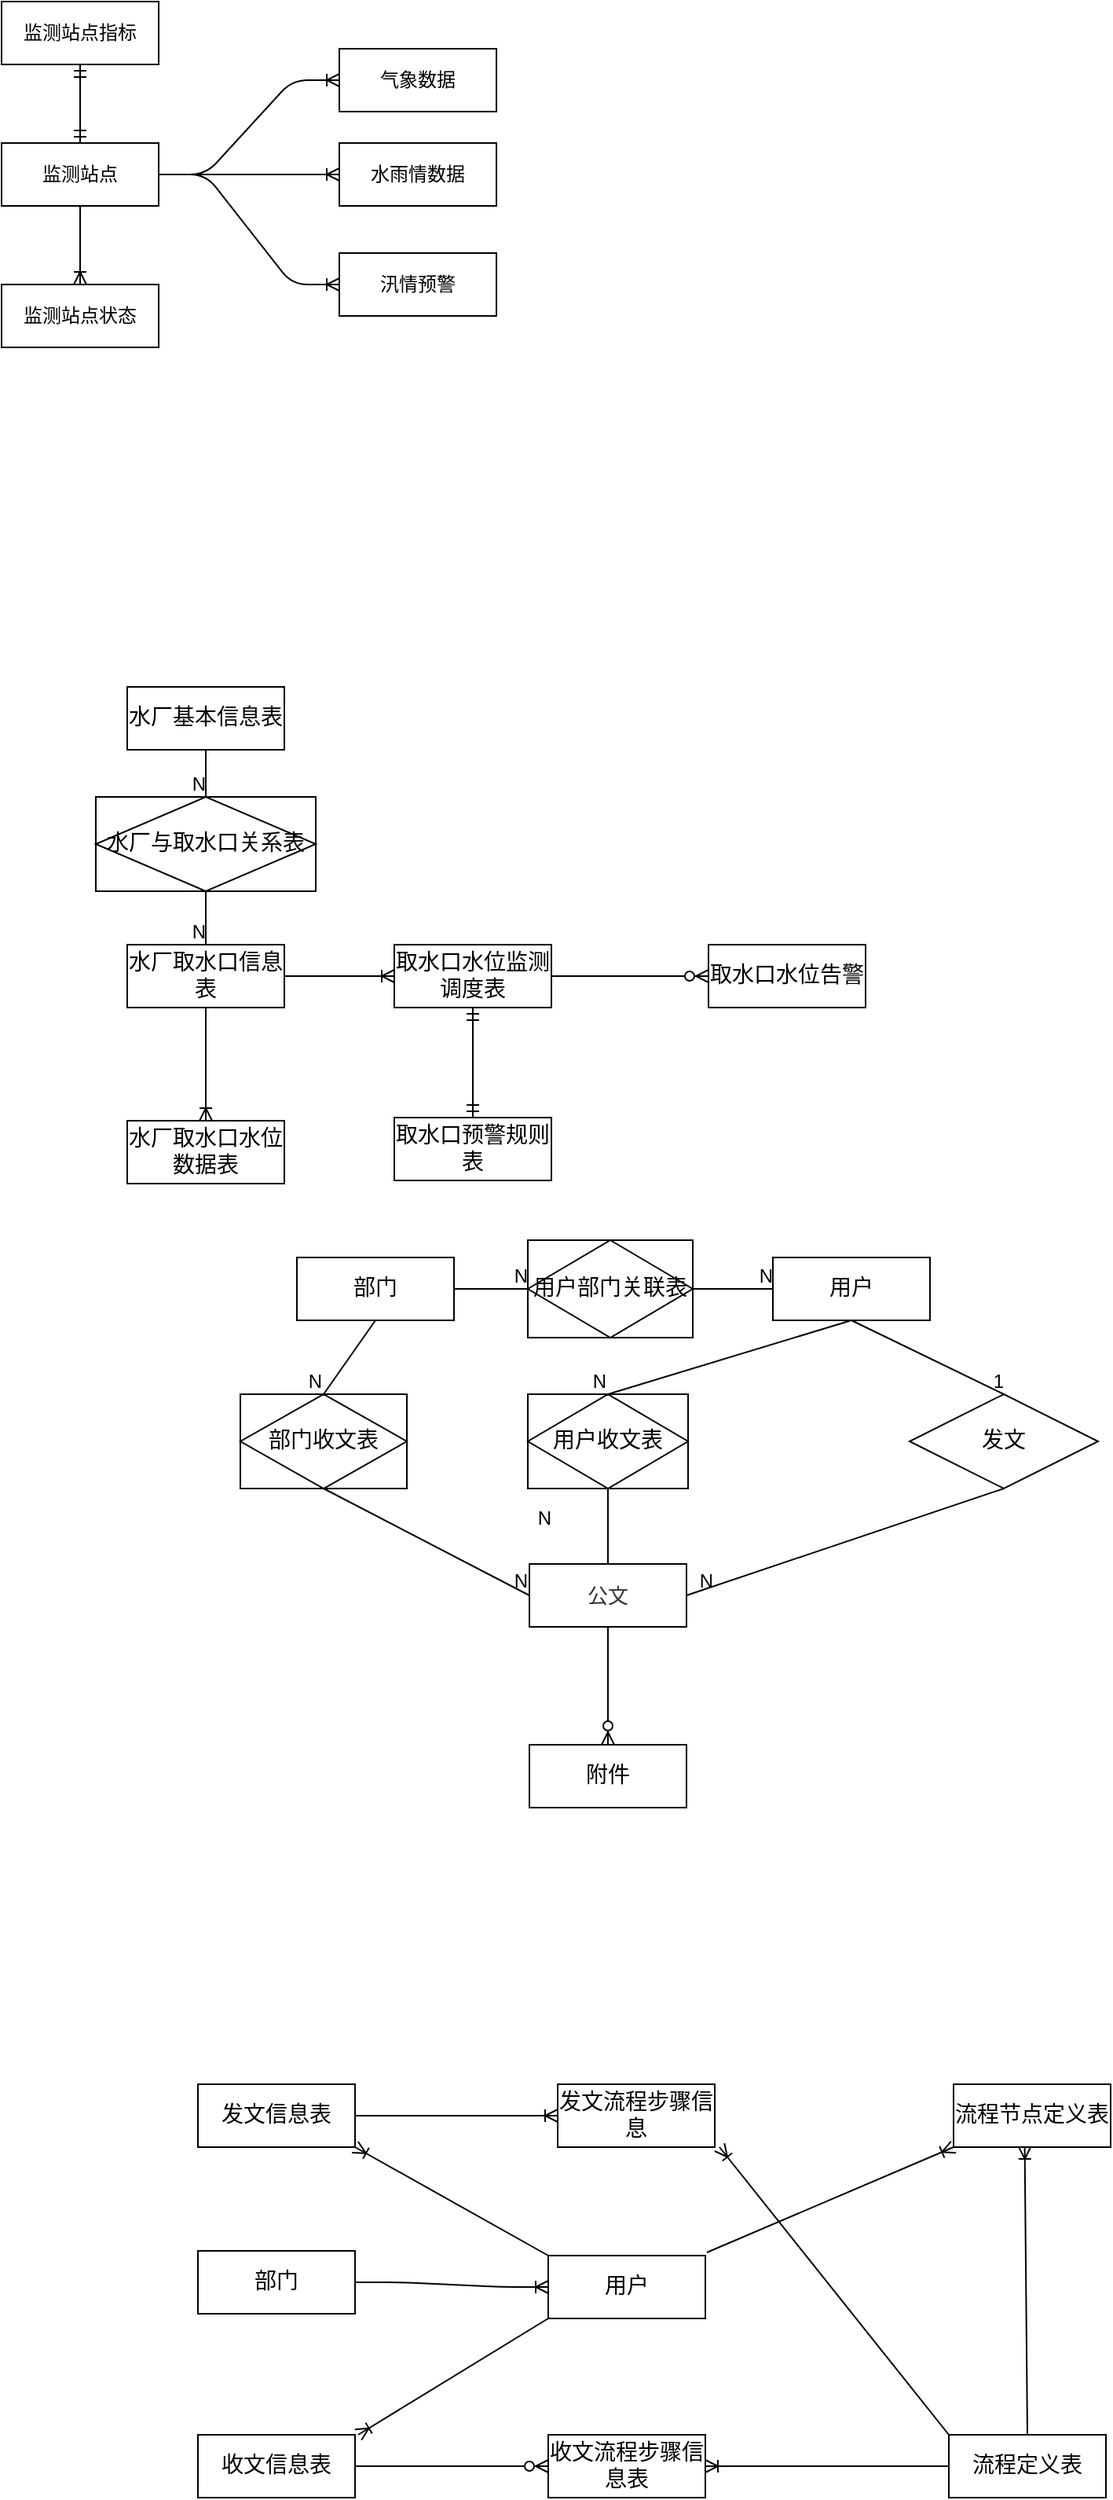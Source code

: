 <mxfile version="14.1.8" type="github">
  <diagram id="R2lEEEUBdFMjLlhIrx00" name="Page-1">
    <mxGraphModel dx="820" dy="300" grid="0" gridSize="10" guides="1" tooltips="1" connect="1" arrows="1" fold="1" page="0" pageScale="1" pageWidth="850" pageHeight="1100" math="0" shadow="0" extFonts="Permanent Marker^https://fonts.googleapis.com/css?family=Permanent+Marker">
      <root>
        <mxCell id="0" />
        <mxCell id="1" parent="0" />
        <mxCell id="ETopGWIWWFFzmafr7ryn-1" value="监测站点" style="whiteSpace=wrap;html=1;align=center;" vertex="1" parent="1">
          <mxGeometry x="40" y="130" width="100" height="40" as="geometry" />
        </mxCell>
        <mxCell id="ETopGWIWWFFzmafr7ryn-2" value="气象数据" style="whiteSpace=wrap;html=1;align=center;" vertex="1" parent="1">
          <mxGeometry x="255" y="70" width="100" height="40" as="geometry" />
        </mxCell>
        <mxCell id="ETopGWIWWFFzmafr7ryn-3" value="水雨情数据" style="whiteSpace=wrap;html=1;align=center;" vertex="1" parent="1">
          <mxGeometry x="255" y="130" width="100" height="40" as="geometry" />
        </mxCell>
        <mxCell id="ETopGWIWWFFzmafr7ryn-4" value="监测站点指标" style="whiteSpace=wrap;html=1;align=center;" vertex="1" parent="1">
          <mxGeometry x="40" y="40" width="100" height="40" as="geometry" />
        </mxCell>
        <mxCell id="ETopGWIWWFFzmafr7ryn-5" value="" style="fontSize=12;html=1;endArrow=ERmandOne;startArrow=ERmandOne;entryX=0.5;entryY=0;entryDx=0;entryDy=0;exitX=0.5;exitY=1;exitDx=0;exitDy=0;" edge="1" parent="1" source="ETopGWIWWFFzmafr7ryn-4" target="ETopGWIWWFFzmafr7ryn-1">
          <mxGeometry width="100" height="100" relative="1" as="geometry">
            <mxPoint x="-10" y="280" as="sourcePoint" />
            <mxPoint x="20" y="240" as="targetPoint" />
          </mxGeometry>
        </mxCell>
        <mxCell id="ETopGWIWWFFzmafr7ryn-6" value="" style="edgeStyle=entityRelationEdgeStyle;fontSize=12;html=1;endArrow=ERoneToMany;entryX=0;entryY=0.5;entryDx=0;entryDy=0;" edge="1" parent="1" source="ETopGWIWWFFzmafr7ryn-1" target="ETopGWIWWFFzmafr7ryn-2">
          <mxGeometry width="100" height="100" relative="1" as="geometry">
            <mxPoint x="200" y="380" as="sourcePoint" />
            <mxPoint x="300" y="280" as="targetPoint" />
          </mxGeometry>
        </mxCell>
        <mxCell id="ETopGWIWWFFzmafr7ryn-7" value="" style="edgeStyle=entityRelationEdgeStyle;fontSize=12;html=1;endArrow=ERoneToMany;exitX=1;exitY=0.5;exitDx=0;exitDy=0;entryX=0;entryY=0.5;entryDx=0;entryDy=0;" edge="1" parent="1" source="ETopGWIWWFFzmafr7ryn-1" target="ETopGWIWWFFzmafr7ryn-3">
          <mxGeometry width="100" height="100" relative="1" as="geometry">
            <mxPoint x="230" y="380" as="sourcePoint" />
            <mxPoint x="330" y="280" as="targetPoint" />
          </mxGeometry>
        </mxCell>
        <mxCell id="ETopGWIWWFFzmafr7ryn-8" value="汛情预警" style="whiteSpace=wrap;html=1;align=center;" vertex="1" parent="1">
          <mxGeometry x="255" y="200" width="100" height="40" as="geometry" />
        </mxCell>
        <mxCell id="ETopGWIWWFFzmafr7ryn-9" value="" style="edgeStyle=entityRelationEdgeStyle;fontSize=12;html=1;endArrow=ERoneToMany;exitX=1;exitY=0.5;exitDx=0;exitDy=0;" edge="1" parent="1" source="ETopGWIWWFFzmafr7ryn-1" target="ETopGWIWWFFzmafr7ryn-8">
          <mxGeometry width="100" height="100" relative="1" as="geometry">
            <mxPoint x="260" y="400" as="sourcePoint" />
            <mxPoint x="360" y="300" as="targetPoint" />
          </mxGeometry>
        </mxCell>
        <mxCell id="ETopGWIWWFFzmafr7ryn-10" value="监测站点状态" style="whiteSpace=wrap;html=1;align=center;" vertex="1" parent="1">
          <mxGeometry x="40" y="220" width="100" height="40" as="geometry" />
        </mxCell>
        <mxCell id="ETopGWIWWFFzmafr7ryn-11" value="" style="edgeStyle=orthogonalEdgeStyle;fontSize=12;html=1;endArrow=ERoneToMany;exitX=0.5;exitY=1;exitDx=0;exitDy=0;entryX=0.5;entryY=0;entryDx=0;entryDy=0;" edge="1" parent="1" source="ETopGWIWWFFzmafr7ryn-1" target="ETopGWIWWFFzmafr7ryn-10">
          <mxGeometry width="100" height="100" relative="1" as="geometry">
            <mxPoint x="130" y="430" as="sourcePoint" />
            <mxPoint x="230" y="330" as="targetPoint" />
          </mxGeometry>
        </mxCell>
        <mxCell id="ETopGWIWWFFzmafr7ryn-13" value="取水口水位监测调度表" style="whiteSpace=wrap;html=1;align=center;fontFamily=仿宋;fontSize=14;" vertex="1" parent="1">
          <mxGeometry x="290" y="640" width="100" height="40" as="geometry" />
        </mxCell>
        <mxCell id="ETopGWIWWFFzmafr7ryn-16" value="取水口水位告警" style="whiteSpace=wrap;html=1;align=center;fontFamily=仿宋;fontSize=14;" vertex="1" parent="1">
          <mxGeometry x="490" y="640" width="100" height="40" as="geometry" />
        </mxCell>
        <mxCell id="ETopGWIWWFFzmafr7ryn-17" value="取水口预警规则表" style="whiteSpace=wrap;html=1;align=center;fontFamily=仿宋;fontSize=14;" vertex="1" parent="1">
          <mxGeometry x="290" y="750" width="100" height="40" as="geometry" />
        </mxCell>
        <mxCell id="ETopGWIWWFFzmafr7ryn-18" value="" style="edgeStyle=orthogonalEdgeStyle;fontSize=14;html=1;endArrow=ERmandOne;startArrow=ERmandOne;entryX=0.5;entryY=1;entryDx=0;entryDy=0;exitX=0.5;exitY=0;exitDx=0;exitDy=0;fontFamily=仿宋;" edge="1" parent="1" target="ETopGWIWWFFzmafr7ryn-13" source="ETopGWIWWFFzmafr7ryn-17">
          <mxGeometry width="100" height="100" relative="1" as="geometry">
            <mxPoint x="370" y="710" as="sourcePoint" />
            <mxPoint x="520" y="780" as="targetPoint" />
          </mxGeometry>
        </mxCell>
        <mxCell id="ETopGWIWWFFzmafr7ryn-19" value="水厂基本信息表" style="whiteSpace=wrap;html=1;align=center;fontFamily=仿宋;fontSize=14;" vertex="1" parent="1">
          <mxGeometry x="120" y="476" width="100" height="40" as="geometry" />
        </mxCell>
        <mxCell id="ETopGWIWWFFzmafr7ryn-21" value="水厂取水口信息表" style="whiteSpace=wrap;html=1;align=center;fontFamily=仿宋;fontSize=14;" vertex="1" parent="1">
          <mxGeometry x="120" y="640" width="100" height="40" as="geometry" />
        </mxCell>
        <mxCell id="ETopGWIWWFFzmafr7ryn-27" value="" style="edgeStyle=entityRelationEdgeStyle;fontSize=14;html=1;endArrow=ERzeroToMany;endFill=1;entryX=0;entryY=0.5;entryDx=0;entryDy=0;fontFamily=仿宋;" edge="1" parent="1" source="ETopGWIWWFFzmafr7ryn-13" target="ETopGWIWWFFzmafr7ryn-16">
          <mxGeometry width="100" height="100" relative="1" as="geometry">
            <mxPoint x="390" y="660" as="sourcePoint" />
            <mxPoint x="505" y="660" as="targetPoint" />
          </mxGeometry>
        </mxCell>
        <mxCell id="ETopGWIWWFFzmafr7ryn-28" value="" style="edgeStyle=orthogonalEdgeStyle;fontSize=14;html=1;endArrow=ERoneToMany;exitX=1;exitY=0.5;exitDx=0;exitDy=0;entryX=0;entryY=0.5;entryDx=0;entryDy=0;fontFamily=仿宋;" edge="1" parent="1" source="ETopGWIWWFFzmafr7ryn-21" target="ETopGWIWWFFzmafr7ryn-13">
          <mxGeometry width="100" height="100" relative="1" as="geometry">
            <mxPoint x="240" y="940" as="sourcePoint" />
            <mxPoint x="340" y="840" as="targetPoint" />
          </mxGeometry>
        </mxCell>
        <mxCell id="ETopGWIWWFFzmafr7ryn-29" value="水厂取水口水位数据表" style="whiteSpace=wrap;html=1;align=center;fontFamily=仿宋;fontSize=14;" vertex="1" parent="1">
          <mxGeometry x="120" y="752" width="100" height="40" as="geometry" />
        </mxCell>
        <mxCell id="ETopGWIWWFFzmafr7ryn-30" value="" style="edgeStyle=orthogonalEdgeStyle;fontSize=12;html=1;endArrow=ERoneToMany;exitX=0.5;exitY=1;exitDx=0;exitDy=0;entryX=0.5;entryY=0;entryDx=0;entryDy=0;fontFamily=仿宋;" edge="1" parent="1" source="ETopGWIWWFFzmafr7ryn-21" target="ETopGWIWWFFzmafr7ryn-29">
          <mxGeometry width="100" height="100" relative="1" as="geometry">
            <mxPoint x="252" y="930" as="sourcePoint" />
            <mxPoint x="352" y="830" as="targetPoint" />
          </mxGeometry>
        </mxCell>
        <mxCell id="ETopGWIWWFFzmafr7ryn-31" value="水厂与取水口关系表" style="shape=associativeEntity;whiteSpace=wrap;html=1;align=center;fontFamily=仿宋;fontSize=14;" vertex="1" parent="1">
          <mxGeometry x="100" y="546" width="140" height="60" as="geometry" />
        </mxCell>
        <mxCell id="ETopGWIWWFFzmafr7ryn-32" value="" style="endArrow=none;html=1;rounded=0;fontFamily=仿宋;fontSize=14;exitX=0.5;exitY=1;exitDx=0;exitDy=0;" edge="1" parent="1" source="ETopGWIWWFFzmafr7ryn-19" target="ETopGWIWWFFzmafr7ryn-31">
          <mxGeometry relative="1" as="geometry">
            <mxPoint x="322" y="563" as="sourcePoint" />
            <mxPoint x="482" y="563" as="targetPoint" />
          </mxGeometry>
        </mxCell>
        <mxCell id="ETopGWIWWFFzmafr7ryn-33" value="N" style="resizable=0;html=1;align=right;verticalAlign=bottom;" connectable="0" vertex="1" parent="ETopGWIWWFFzmafr7ryn-32">
          <mxGeometry x="1" relative="1" as="geometry" />
        </mxCell>
        <mxCell id="ETopGWIWWFFzmafr7ryn-34" value="" style="endArrow=none;html=1;rounded=0;fontFamily=仿宋;fontSize=14;exitX=0.5;exitY=1;exitDx=0;exitDy=0;" edge="1" parent="1" source="ETopGWIWWFFzmafr7ryn-31" target="ETopGWIWWFFzmafr7ryn-21">
          <mxGeometry relative="1" as="geometry">
            <mxPoint x="314" y="604" as="sourcePoint" />
            <mxPoint x="474" y="604" as="targetPoint" />
          </mxGeometry>
        </mxCell>
        <mxCell id="ETopGWIWWFFzmafr7ryn-35" value="N" style="resizable=0;html=1;align=right;verticalAlign=bottom;" connectable="0" vertex="1" parent="ETopGWIWWFFzmafr7ryn-34">
          <mxGeometry x="1" relative="1" as="geometry" />
        </mxCell>
        <mxCell id="ETopGWIWWFFzmafr7ryn-36" value="用户" style="whiteSpace=wrap;html=1;align=center;fontFamily=仿宋;fontSize=14;" vertex="1" parent="1">
          <mxGeometry x="531" y="839" width="100" height="40" as="geometry" />
        </mxCell>
        <mxCell id="ETopGWIWWFFzmafr7ryn-37" value="部门" style="whiteSpace=wrap;html=1;align=center;fontFamily=仿宋;fontSize=14;" vertex="1" parent="1">
          <mxGeometry x="228" y="839" width="100" height="40" as="geometry" />
        </mxCell>
        <mxCell id="ETopGWIWWFFzmafr7ryn-38" value="用户部门关联表" style="shape=associativeEntity;whiteSpace=wrap;html=1;align=center;fontFamily=仿宋;fontSize=14;" vertex="1" parent="1">
          <mxGeometry x="375" y="828" width="105" height="62" as="geometry" />
        </mxCell>
        <mxCell id="ETopGWIWWFFzmafr7ryn-39" value="" style="endArrow=none;html=1;rounded=0;fontFamily=仿宋;fontSize=14;exitX=1;exitY=0.5;exitDx=0;exitDy=0;entryX=0;entryY=0.5;entryDx=0;entryDy=0;" edge="1" parent="1" source="ETopGWIWWFFzmafr7ryn-37" target="ETopGWIWWFFzmafr7ryn-38">
          <mxGeometry relative="1" as="geometry">
            <mxPoint x="366" y="904" as="sourcePoint" />
            <mxPoint x="526" y="904" as="targetPoint" />
          </mxGeometry>
        </mxCell>
        <mxCell id="ETopGWIWWFFzmafr7ryn-40" value="N" style="resizable=0;html=1;align=right;verticalAlign=bottom;" connectable="0" vertex="1" parent="ETopGWIWWFFzmafr7ryn-39">
          <mxGeometry x="1" relative="1" as="geometry" />
        </mxCell>
        <mxCell id="ETopGWIWWFFzmafr7ryn-41" value="" style="endArrow=none;html=1;rounded=0;fontFamily=仿宋;fontSize=14;exitX=1;exitY=0.5;exitDx=0;exitDy=0;" edge="1" parent="1" source="ETopGWIWWFFzmafr7ryn-38" target="ETopGWIWWFFzmafr7ryn-36">
          <mxGeometry relative="1" as="geometry">
            <mxPoint x="561" y="901" as="sourcePoint" />
            <mxPoint x="721" y="901" as="targetPoint" />
          </mxGeometry>
        </mxCell>
        <mxCell id="ETopGWIWWFFzmafr7ryn-42" value="N" style="resizable=0;html=1;align=right;verticalAlign=bottom;" connectable="0" vertex="1" parent="ETopGWIWWFFzmafr7ryn-41">
          <mxGeometry x="1" relative="1" as="geometry" />
        </mxCell>
        <mxCell id="ETopGWIWWFFzmafr7ryn-43" value="&lt;font color=&quot;#333333&quot; face=&quot;arial, sans-serif&quot;&gt;&lt;span style=&quot;font-size: 13px&quot;&gt;公文&lt;/span&gt;&lt;/font&gt;" style="whiteSpace=wrap;html=1;align=center;fontFamily=仿宋;fontSize=14;" vertex="1" parent="1">
          <mxGeometry x="376" y="1034" width="100" height="40" as="geometry" />
        </mxCell>
        <mxCell id="ETopGWIWWFFzmafr7ryn-49" value="发文" style="shape=rhombus;perimeter=rhombusPerimeter;whiteSpace=wrap;html=1;align=center;fontFamily=仿宋;fontSize=14;" vertex="1" parent="1">
          <mxGeometry x="618" y="926" width="120" height="60" as="geometry" />
        </mxCell>
        <mxCell id="ETopGWIWWFFzmafr7ryn-50" value="" style="endArrow=none;html=1;rounded=0;fontFamily=仿宋;fontSize=14;exitX=0.5;exitY=1;exitDx=0;exitDy=0;entryX=0.5;entryY=0;entryDx=0;entryDy=0;" edge="1" parent="1" source="ETopGWIWWFFzmafr7ryn-36" target="ETopGWIWWFFzmafr7ryn-49">
          <mxGeometry relative="1" as="geometry">
            <mxPoint x="655" y="917" as="sourcePoint" />
            <mxPoint x="815" y="917" as="targetPoint" />
          </mxGeometry>
        </mxCell>
        <mxCell id="ETopGWIWWFFzmafr7ryn-51" value="1" style="resizable=0;html=1;align=right;verticalAlign=bottom;" connectable="0" vertex="1" parent="ETopGWIWWFFzmafr7ryn-50">
          <mxGeometry x="1" relative="1" as="geometry" />
        </mxCell>
        <mxCell id="ETopGWIWWFFzmafr7ryn-52" value="" style="endArrow=none;html=1;rounded=0;fontFamily=仿宋;fontSize=14;exitX=0.5;exitY=1;exitDx=0;exitDy=0;entryX=1;entryY=0.5;entryDx=0;entryDy=0;" edge="1" parent="1" source="ETopGWIWWFFzmafr7ryn-49" target="ETopGWIWWFFzmafr7ryn-43">
          <mxGeometry relative="1" as="geometry">
            <mxPoint x="545" y="1031" as="sourcePoint" />
            <mxPoint x="705" y="1031" as="targetPoint" />
          </mxGeometry>
        </mxCell>
        <mxCell id="ETopGWIWWFFzmafr7ryn-53" value="N" style="resizable=0;html=1;align=right;verticalAlign=bottom;" connectable="0" vertex="1" parent="ETopGWIWWFFzmafr7ryn-52">
          <mxGeometry x="1" relative="1" as="geometry">
            <mxPoint x="17.35" y="-0.12" as="offset" />
          </mxGeometry>
        </mxCell>
        <mxCell id="ETopGWIWWFFzmafr7ryn-57" value="" style="endArrow=none;html=1;rounded=0;fontFamily=仿宋;fontSize=14;entryX=0.5;entryY=0;entryDx=0;entryDy=0;exitX=0.5;exitY=1;exitDx=0;exitDy=0;" edge="1" parent="1" source="ETopGWIWWFFzmafr7ryn-36" target="ETopGWIWWFFzmafr7ryn-61">
          <mxGeometry relative="1" as="geometry">
            <mxPoint x="442" y="927" as="sourcePoint" />
            <mxPoint x="430" y="930" as="targetPoint" />
          </mxGeometry>
        </mxCell>
        <mxCell id="ETopGWIWWFFzmafr7ryn-58" value="N" style="resizable=0;html=1;align=right;verticalAlign=bottom;" connectable="0" vertex="1" parent="ETopGWIWWFFzmafr7ryn-57">
          <mxGeometry x="1" relative="1" as="geometry" />
        </mxCell>
        <mxCell id="ETopGWIWWFFzmafr7ryn-71" value="N" style="resizable=0;html=1;align=right;verticalAlign=bottom;" connectable="0" vertex="1" parent="ETopGWIWWFFzmafr7ryn-57">
          <mxGeometry x="1" relative="1" as="geometry">
            <mxPoint x="-35.76" y="87.89" as="offset" />
          </mxGeometry>
        </mxCell>
        <mxCell id="ETopGWIWWFFzmafr7ryn-59" value="" style="endArrow=none;html=1;rounded=0;fontFamily=仿宋;fontSize=14;entryX=0.5;entryY=1;entryDx=0;entryDy=0;exitX=0.5;exitY=0;exitDx=0;exitDy=0;" edge="1" parent="1" source="ETopGWIWWFFzmafr7ryn-43" target="ETopGWIWWFFzmafr7ryn-61">
          <mxGeometry relative="1" as="geometry">
            <mxPoint x="325" y="1011" as="sourcePoint" />
            <mxPoint x="430" y="990" as="targetPoint" />
          </mxGeometry>
        </mxCell>
        <mxCell id="ETopGWIWWFFzmafr7ryn-60" value="N" style="resizable=0;html=1;align=right;verticalAlign=bottom;" connectable="0" vertex="1" parent="ETopGWIWWFFzmafr7ryn-59">
          <mxGeometry x="1" relative="1" as="geometry" />
        </mxCell>
        <mxCell id="ETopGWIWWFFzmafr7ryn-61" value="用户收文表" style="shape=associativeEntity;whiteSpace=wrap;html=1;align=center;fontFamily=仿宋;fontSize=14;" vertex="1" parent="1">
          <mxGeometry x="375" y="926" width="102" height="60" as="geometry" />
        </mxCell>
        <mxCell id="ETopGWIWWFFzmafr7ryn-63" value="部门收文表" style="shape=associativeEntity;whiteSpace=wrap;html=1;align=center;fontFamily=仿宋;fontSize=14;" vertex="1" parent="1">
          <mxGeometry x="192" y="926" width="106" height="60" as="geometry" />
        </mxCell>
        <mxCell id="ETopGWIWWFFzmafr7ryn-64" value="" style="endArrow=none;html=1;rounded=0;fontFamily=仿宋;fontSize=14;entryX=0.5;entryY=0;entryDx=0;entryDy=0;exitX=0.5;exitY=1;exitDx=0;exitDy=0;" edge="1" parent="1" source="ETopGWIWWFFzmafr7ryn-37" target="ETopGWIWWFFzmafr7ryn-63">
          <mxGeometry relative="1" as="geometry">
            <mxPoint x="92" y="876" as="sourcePoint" />
            <mxPoint x="252" y="876" as="targetPoint" />
          </mxGeometry>
        </mxCell>
        <mxCell id="ETopGWIWWFFzmafr7ryn-65" value="N" style="resizable=0;html=1;align=right;verticalAlign=bottom;" connectable="0" vertex="1" parent="ETopGWIWWFFzmafr7ryn-64">
          <mxGeometry x="1" relative="1" as="geometry" />
        </mxCell>
        <mxCell id="ETopGWIWWFFzmafr7ryn-69" value="" style="endArrow=none;html=1;rounded=0;fontFamily=仿宋;fontSize=14;entryX=0;entryY=0.5;entryDx=0;entryDy=0;exitX=0.5;exitY=1;exitDx=0;exitDy=0;" edge="1" parent="1" source="ETopGWIWWFFzmafr7ryn-63" target="ETopGWIWWFFzmafr7ryn-43">
          <mxGeometry relative="1" as="geometry">
            <mxPoint x="183" y="1056" as="sourcePoint" />
            <mxPoint x="343" y="1056" as="targetPoint" />
          </mxGeometry>
        </mxCell>
        <mxCell id="ETopGWIWWFFzmafr7ryn-70" value="N" style="resizable=0;html=1;align=right;verticalAlign=bottom;" connectable="0" vertex="1" parent="ETopGWIWWFFzmafr7ryn-69">
          <mxGeometry x="1" relative="1" as="geometry" />
        </mxCell>
        <mxCell id="ETopGWIWWFFzmafr7ryn-72" value="附件" style="whiteSpace=wrap;html=1;align=center;fontFamily=仿宋;fontSize=14;" vertex="1" parent="1">
          <mxGeometry x="376" y="1149" width="100" height="40" as="geometry" />
        </mxCell>
        <mxCell id="ETopGWIWWFFzmafr7ryn-75" value="" style="edgeStyle=orthogonalEdgeStyle;fontSize=12;html=1;endArrow=ERzeroToMany;endFill=1;exitX=0.5;exitY=1;exitDx=0;exitDy=0;entryX=0.5;entryY=0;entryDx=0;entryDy=0;" edge="1" parent="1" source="ETopGWIWWFFzmafr7ryn-43" target="ETopGWIWWFFzmafr7ryn-72">
          <mxGeometry width="100" height="100" relative="1" as="geometry">
            <mxPoint x="483" y="1199" as="sourcePoint" />
            <mxPoint x="583" y="1099" as="targetPoint" />
          </mxGeometry>
        </mxCell>
        <mxCell id="ETopGWIWWFFzmafr7ryn-76" value="部门" style="whiteSpace=wrap;html=1;align=center;fontFamily=仿宋;fontSize=14;" vertex="1" parent="1">
          <mxGeometry x="165" y="1471" width="100" height="40" as="geometry" />
        </mxCell>
        <mxCell id="ETopGWIWWFFzmafr7ryn-77" value="发文流程步骤信息" style="whiteSpace=wrap;html=1;align=center;fontFamily=仿宋;fontSize=14;" vertex="1" parent="1">
          <mxGeometry x="394" y="1365" width="100" height="40" as="geometry" />
        </mxCell>
        <mxCell id="ETopGWIWWFFzmafr7ryn-78" value="流程节点定义表" style="whiteSpace=wrap;html=1;align=center;fontFamily=仿宋;fontSize=14;" vertex="1" parent="1">
          <mxGeometry x="646" y="1365" width="100" height="40" as="geometry" />
        </mxCell>
        <mxCell id="ETopGWIWWFFzmafr7ryn-79" value="用户" style="whiteSpace=wrap;html=1;align=center;fontFamily=仿宋;fontSize=14;" vertex="1" parent="1">
          <mxGeometry x="388" y="1474" width="100" height="40" as="geometry" />
        </mxCell>
        <mxCell id="ETopGWIWWFFzmafr7ryn-80" value="收文信息表" style="whiteSpace=wrap;html=1;align=center;fontFamily=仿宋;fontSize=14;" vertex="1" parent="1">
          <mxGeometry x="165" y="1588" width="100" height="40" as="geometry" />
        </mxCell>
        <mxCell id="ETopGWIWWFFzmafr7ryn-81" value="收文流程步骤信息表" style="whiteSpace=wrap;html=1;align=center;fontFamily=仿宋;fontSize=14;" vertex="1" parent="1">
          <mxGeometry x="388" y="1588" width="100" height="40" as="geometry" />
        </mxCell>
        <mxCell id="ETopGWIWWFFzmafr7ryn-82" value="流程定义表" style="whiteSpace=wrap;html=1;align=center;fontFamily=仿宋;fontSize=14;" vertex="1" parent="1">
          <mxGeometry x="643" y="1588" width="100" height="40" as="geometry" />
        </mxCell>
        <mxCell id="ETopGWIWWFFzmafr7ryn-83" value="发文信息表" style="whiteSpace=wrap;html=1;align=center;fontFamily=仿宋;fontSize=14;" vertex="1" parent="1">
          <mxGeometry x="165" y="1365" width="100" height="40" as="geometry" />
        </mxCell>
        <mxCell id="ETopGWIWWFFzmafr7ryn-84" value="" style="edgeStyle=entityRelationEdgeStyle;fontSize=12;html=1;endArrow=ERoneToMany;exitX=1;exitY=0.5;exitDx=0;exitDy=0;entryX=0;entryY=0.5;entryDx=0;entryDy=0;" edge="1" parent="1" source="ETopGWIWWFFzmafr7ryn-83" target="ETopGWIWWFFzmafr7ryn-77">
          <mxGeometry width="100" height="100" relative="1" as="geometry">
            <mxPoint x="295" y="1522" as="sourcePoint" />
            <mxPoint x="395" y="1422" as="targetPoint" />
          </mxGeometry>
        </mxCell>
        <mxCell id="ETopGWIWWFFzmafr7ryn-85" value="" style="fontSize=12;html=1;endArrow=ERoneToMany;exitX=0;exitY=0;exitDx=0;exitDy=0;entryX=1;entryY=1;entryDx=0;entryDy=0;elbow=vertical;" edge="1" parent="1" source="ETopGWIWWFFzmafr7ryn-79" target="ETopGWIWWFFzmafr7ryn-83">
          <mxGeometry width="100" height="100" relative="1" as="geometry">
            <mxPoint x="305" y="1544" as="sourcePoint" />
            <mxPoint x="405" y="1444" as="targetPoint" />
          </mxGeometry>
        </mxCell>
        <mxCell id="ETopGWIWWFFzmafr7ryn-86" value="" style="edgeStyle=entityRelationEdgeStyle;fontSize=12;html=1;endArrow=ERoneToMany;" edge="1" parent="1" source="ETopGWIWWFFzmafr7ryn-76" target="ETopGWIWWFFzmafr7ryn-79">
          <mxGeometry width="100" height="100" relative="1" as="geometry">
            <mxPoint x="271" y="1614" as="sourcePoint" />
            <mxPoint x="371" y="1514" as="targetPoint" />
          </mxGeometry>
        </mxCell>
        <mxCell id="ETopGWIWWFFzmafr7ryn-87" value="" style="edgeStyle=entityRelationEdgeStyle;fontSize=12;html=1;endArrow=ERzeroToMany;endFill=1;" edge="1" parent="1" source="ETopGWIWWFFzmafr7ryn-80" target="ETopGWIWWFFzmafr7ryn-81">
          <mxGeometry width="100" height="100" relative="1" as="geometry">
            <mxPoint x="338" y="1744" as="sourcePoint" />
            <mxPoint x="438" y="1644" as="targetPoint" />
          </mxGeometry>
        </mxCell>
        <mxCell id="ETopGWIWWFFzmafr7ryn-88" value="" style="fontSize=12;html=1;endArrow=ERoneToMany;entryX=0.453;entryY=0.988;entryDx=0;entryDy=0;entryPerimeter=0;exitX=0.5;exitY=0;exitDx=0;exitDy=0;" edge="1" parent="1" source="ETopGWIWWFFzmafr7ryn-82" target="ETopGWIWWFFzmafr7ryn-78">
          <mxGeometry width="100" height="100" relative="1" as="geometry">
            <mxPoint x="789" y="1628" as="sourcePoint" />
            <mxPoint x="889" y="1528" as="targetPoint" />
          </mxGeometry>
        </mxCell>
        <mxCell id="ETopGWIWWFFzmafr7ryn-89" value="" style="edgeStyle=entityRelationEdgeStyle;fontSize=12;html=1;endArrow=ERoneToMany;exitX=0;exitY=0.5;exitDx=0;exitDy=0;entryX=1;entryY=0.5;entryDx=0;entryDy=0;" edge="1" parent="1" source="ETopGWIWWFFzmafr7ryn-82" target="ETopGWIWWFFzmafr7ryn-81">
          <mxGeometry width="100" height="100" relative="1" as="geometry">
            <mxPoint x="526" y="1736" as="sourcePoint" />
            <mxPoint x="626" y="1636" as="targetPoint" />
          </mxGeometry>
        </mxCell>
        <mxCell id="ETopGWIWWFFzmafr7ryn-90" value="" style="fontSize=12;html=1;endArrow=ERoneToMany;entryX=0;entryY=1;entryDx=0;entryDy=0;" edge="1" parent="1" target="ETopGWIWWFFzmafr7ryn-78">
          <mxGeometry width="100" height="100" relative="1" as="geometry">
            <mxPoint x="489" y="1472" as="sourcePoint" />
            <mxPoint x="627" y="1478" as="targetPoint" />
          </mxGeometry>
        </mxCell>
        <mxCell id="ETopGWIWWFFzmafr7ryn-91" value="" style="fontSize=12;html=1;endArrow=ERoneToMany;exitX=0;exitY=0;exitDx=0;exitDy=0;" edge="1" parent="1" source="ETopGWIWWFFzmafr7ryn-82">
          <mxGeometry width="100" height="100" relative="1" as="geometry">
            <mxPoint x="593" y="1573" as="sourcePoint" />
            <mxPoint x="497" y="1405" as="targetPoint" />
          </mxGeometry>
        </mxCell>
        <mxCell id="ETopGWIWWFFzmafr7ryn-92" value="" style="fontSize=12;html=1;endArrow=ERoneToMany;exitX=0;exitY=1;exitDx=0;exitDy=0;" edge="1" parent="1" source="ETopGWIWWFFzmafr7ryn-79">
          <mxGeometry width="100" height="100" relative="1" as="geometry">
            <mxPoint x="295" y="1642" as="sourcePoint" />
            <mxPoint x="267" y="1588" as="targetPoint" />
          </mxGeometry>
        </mxCell>
      </root>
    </mxGraphModel>
  </diagram>
</mxfile>
